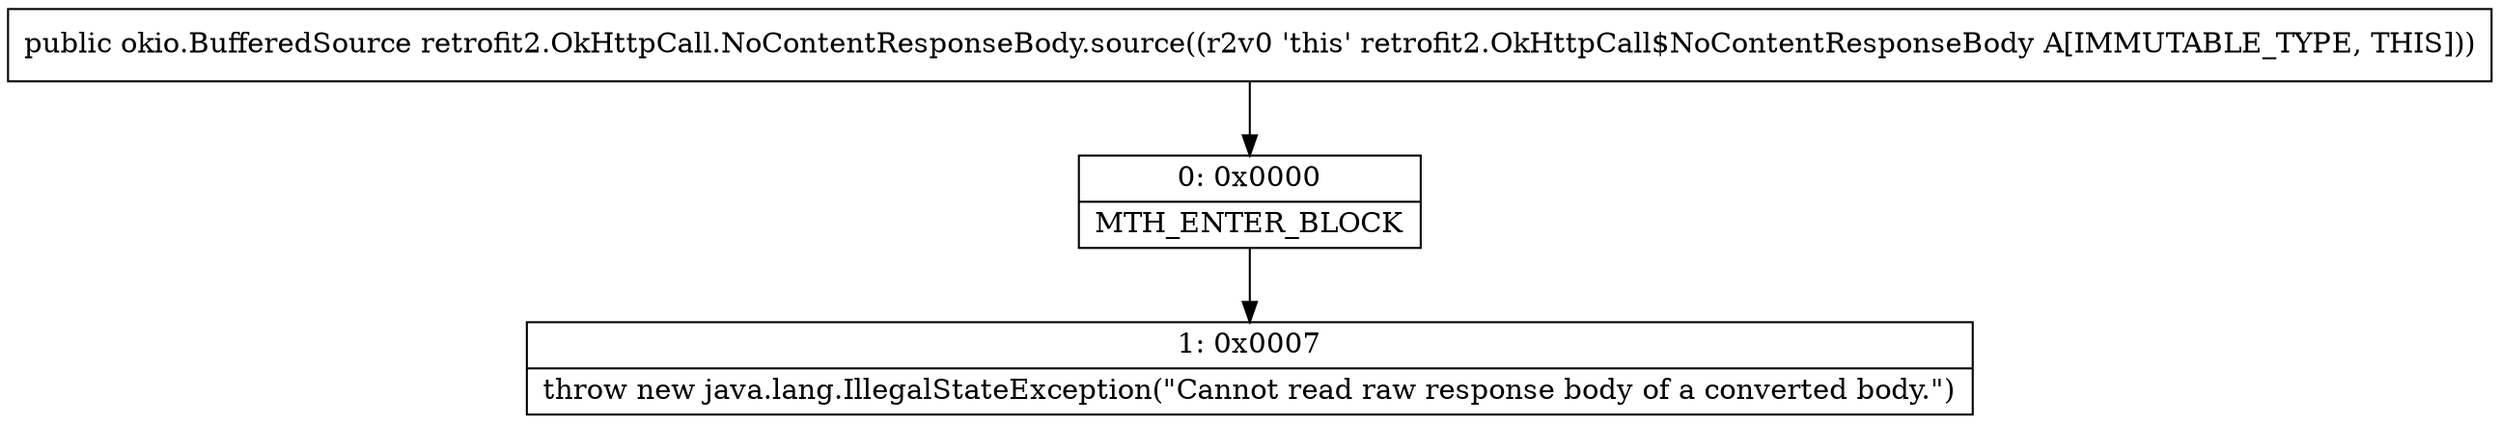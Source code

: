 digraph "CFG forretrofit2.OkHttpCall.NoContentResponseBody.source()Lokio\/BufferedSource;" {
Node_0 [shape=record,label="{0\:\ 0x0000|MTH_ENTER_BLOCK\l}"];
Node_1 [shape=record,label="{1\:\ 0x0007|throw new java.lang.IllegalStateException(\"Cannot read raw response body of a converted body.\")\l}"];
MethodNode[shape=record,label="{public okio.BufferedSource retrofit2.OkHttpCall.NoContentResponseBody.source((r2v0 'this' retrofit2.OkHttpCall$NoContentResponseBody A[IMMUTABLE_TYPE, THIS])) }"];
MethodNode -> Node_0;
Node_0 -> Node_1;
}

